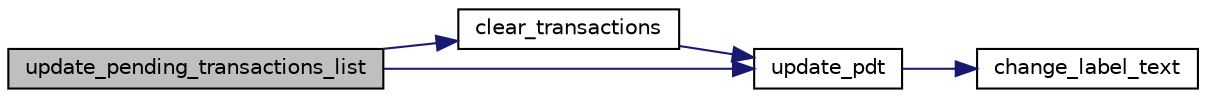 digraph "update_pending_transactions_list"
{
 // LATEX_PDF_SIZE
  edge [fontname="Helvetica",fontsize="10",labelfontname="Helvetica",labelfontsize="10"];
  node [fontname="Helvetica",fontsize="10",shape=record];
  rankdir="LR";
  Node1 [label="update_pending_transactions_list",height=0.2,width=0.4,color="black", fillcolor="grey75", style="filled", fontcolor="black",tooltip=" "];
  Node1 -> Node2 [color="midnightblue",fontsize="10",style="solid",fontname="Helvetica"];
  Node2 [label="clear_transactions",height=0.2,width=0.4,color="black", fillcolor="white", style="filled",URL="$atrier_8c.html#adcc4f847feef7ccada40e231100765f2",tooltip=" "];
  Node2 -> Node3 [color="midnightblue",fontsize="10",style="solid",fontname="Helvetica"];
  Node3 [label="update_pdt",height=0.2,width=0.4,color="black", fillcolor="white", style="filled",URL="$atrier_8c.html#a35c808540bae041c9d4f83012c639426",tooltip=" "];
  Node3 -> Node4 [color="midnightblue",fontsize="10",style="solid",fontname="Helvetica"];
  Node4 [label="change_label_text",height=0.2,width=0.4,color="black", fillcolor="white", style="filled",URL="$labels_8h.html#ae4c608b5626430bac55322e32309bf8f",tooltip=" "];
  Node1 -> Node3 [color="midnightblue",fontsize="10",style="solid",fontname="Helvetica"];
}

